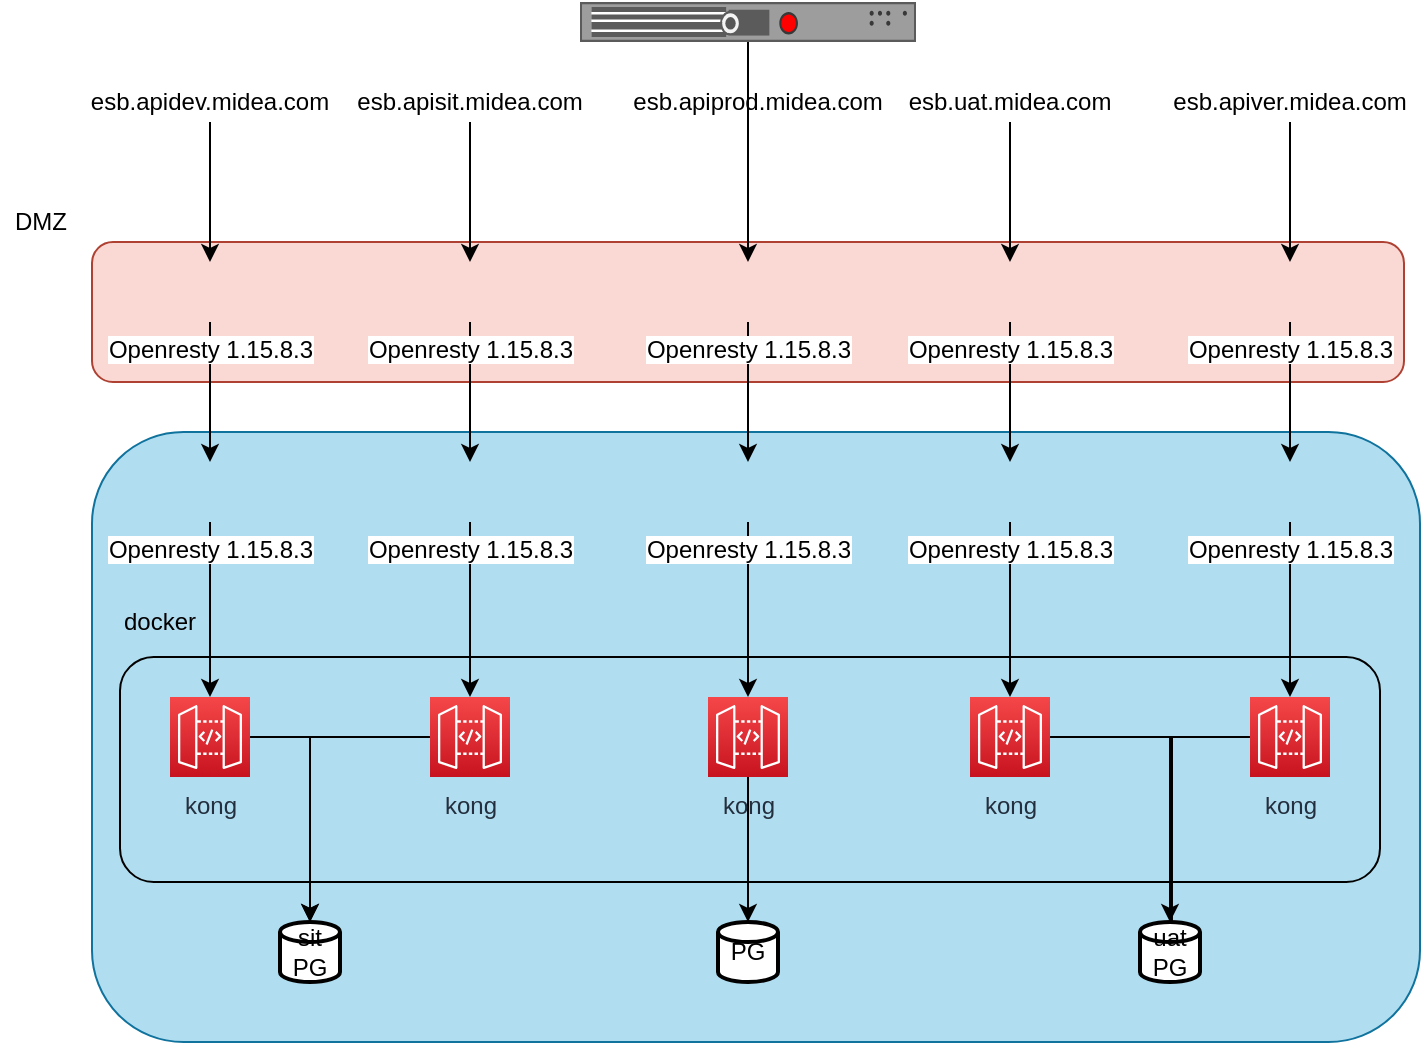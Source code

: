 <mxfile version="14.8.0" type="github">
  <diagram id="kduv379LIr5jAOSpMAY8" name="Page-1">
    <mxGraphModel dx="1426" dy="769" grid="1" gridSize="10" guides="1" tooltips="1" connect="1" arrows="1" fold="1" page="1" pageScale="1" pageWidth="827" pageHeight="1169" math="0" shadow="0">
      <root>
        <mxCell id="0" />
        <mxCell id="1" parent="0" />
        <mxCell id="IUY-bVCzfTj49yKa2Lh3-66" value="" style="rounded=1;whiteSpace=wrap;html=1;fillColor=#b1ddf0;strokeColor=#10739e;" vertex="1" parent="1">
          <mxGeometry x="76" y="235" width="664" height="305" as="geometry" />
        </mxCell>
        <mxCell id="IUY-bVCzfTj49yKa2Lh3-64" value="" style="rounded=1;whiteSpace=wrap;html=1;fillColor=#fad9d5;strokeColor=#ae4132;" vertex="1" parent="1">
          <mxGeometry x="76" y="140" width="656" height="70" as="geometry" />
        </mxCell>
        <mxCell id="IUY-bVCzfTj49yKa2Lh3-39" style="edgeStyle=orthogonalEdgeStyle;rounded=0;orthogonalLoop=1;jettySize=auto;html=1;" edge="1" parent="1" source="IUY-bVCzfTj49yKa2Lh3-29" target="IUY-bVCzfTj49yKa2Lh3-31">
          <mxGeometry relative="1" as="geometry" />
        </mxCell>
        <mxCell id="IUY-bVCzfTj49yKa2Lh3-29" value="" style="strokeColor=#666666;html=1;labelPosition=right;align=left;spacingLeft=15;shadow=0;dashed=0;outlineConnect=0;shape=mxgraph.rack.f5.arx_500;" vertex="1" parent="1">
          <mxGeometry x="320" y="20" width="168" height="20" as="geometry" />
        </mxCell>
        <mxCell id="IUY-bVCzfTj49yKa2Lh3-34" value="" style="edgeStyle=orthogonalEdgeStyle;rounded=0;orthogonalLoop=1;jettySize=auto;html=1;" edge="1" parent="1" source="IUY-bVCzfTj49yKa2Lh3-31" target="IUY-bVCzfTj49yKa2Lh3-33">
          <mxGeometry relative="1" as="geometry" />
        </mxCell>
        <mxCell id="IUY-bVCzfTj49yKa2Lh3-31" value="Openresty 1.15.8.3" style="shape=image;html=1;verticalAlign=top;verticalLabelPosition=bottom;labelBackgroundColor=#ffffff;imageAspect=0;aspect=fixed;image=https://cdn4.iconfinder.com/data/icons/logos-brands-5/24/nginx-128.png" vertex="1" parent="1">
          <mxGeometry x="389" y="150" width="30" height="30" as="geometry" />
        </mxCell>
        <mxCell id="IUY-bVCzfTj49yKa2Lh3-36" style="edgeStyle=orthogonalEdgeStyle;rounded=0;orthogonalLoop=1;jettySize=auto;html=1;" edge="1" parent="1" source="IUY-bVCzfTj49yKa2Lh3-33" target="IUY-bVCzfTj49yKa2Lh3-35">
          <mxGeometry relative="1" as="geometry" />
        </mxCell>
        <mxCell id="IUY-bVCzfTj49yKa2Lh3-33" value="Openresty 1.15.8.3" style="shape=image;html=1;verticalAlign=top;verticalLabelPosition=bottom;labelBackgroundColor=#ffffff;imageAspect=0;aspect=fixed;image=https://cdn4.iconfinder.com/data/icons/logos-brands-5/24/nginx-128.png" vertex="1" parent="1">
          <mxGeometry x="389" y="250" width="30" height="30" as="geometry" />
        </mxCell>
        <mxCell id="IUY-bVCzfTj49yKa2Lh3-38" style="edgeStyle=orthogonalEdgeStyle;rounded=0;orthogonalLoop=1;jettySize=auto;html=1;" edge="1" parent="1" source="IUY-bVCzfTj49yKa2Lh3-35" target="IUY-bVCzfTj49yKa2Lh3-37">
          <mxGeometry relative="1" as="geometry" />
        </mxCell>
        <mxCell id="IUY-bVCzfTj49yKa2Lh3-35" value="kong" style="points=[[0,0,0],[0.25,0,0],[0.5,0,0],[0.75,0,0],[1,0,0],[0,1,0],[0.25,1,0],[0.5,1,0],[0.75,1,0],[1,1,0],[0,0.25,0],[0,0.5,0],[0,0.75,0],[1,0.25,0],[1,0.5,0],[1,0.75,0]];outlineConnect=0;fontColor=#232F3E;gradientColor=#F54749;gradientDirection=north;fillColor=#C7131F;strokeColor=#ffffff;dashed=0;verticalLabelPosition=bottom;verticalAlign=top;align=center;html=1;fontSize=12;fontStyle=0;aspect=fixed;shape=mxgraph.aws4.resourceIcon;resIcon=mxgraph.aws4.api_gateway;" vertex="1" parent="1">
          <mxGeometry x="384" y="367.5" width="40" height="40" as="geometry" />
        </mxCell>
        <mxCell id="IUY-bVCzfTj49yKa2Lh3-37" value="PG" style="strokeWidth=2;html=1;shape=mxgraph.flowchart.database;whiteSpace=wrap;" vertex="1" parent="1">
          <mxGeometry x="389" y="480" width="30" height="30" as="geometry" />
        </mxCell>
        <mxCell id="IUY-bVCzfTj49yKa2Lh3-69" style="edgeStyle=orthogonalEdgeStyle;rounded=0;orthogonalLoop=1;jettySize=auto;html=1;entryX=0.5;entryY=0;entryDx=0;entryDy=0;" edge="1" parent="1" source="IUY-bVCzfTj49yKa2Lh3-40" target="IUY-bVCzfTj49yKa2Lh3-48">
          <mxGeometry relative="1" as="geometry" />
        </mxCell>
        <mxCell id="IUY-bVCzfTj49yKa2Lh3-40" value="Openresty 1.15.8.3" style="shape=image;html=1;verticalAlign=top;verticalLabelPosition=bottom;labelBackgroundColor=#ffffff;imageAspect=0;aspect=fixed;image=https://cdn4.iconfinder.com/data/icons/logos-brands-5/24/nginx-128.png" vertex="1" parent="1">
          <mxGeometry x="520" y="150" width="30" height="30" as="geometry" />
        </mxCell>
        <mxCell id="IUY-bVCzfTj49yKa2Lh3-70" style="edgeStyle=orthogonalEdgeStyle;rounded=0;orthogonalLoop=1;jettySize=auto;html=1;" edge="1" parent="1" source="IUY-bVCzfTj49yKa2Lh3-41" target="IUY-bVCzfTj49yKa2Lh3-49">
          <mxGeometry relative="1" as="geometry" />
        </mxCell>
        <mxCell id="IUY-bVCzfTj49yKa2Lh3-41" value="Openresty 1.15.8.3" style="shape=image;html=1;verticalAlign=top;verticalLabelPosition=bottom;labelBackgroundColor=#ffffff;imageAspect=0;aspect=fixed;image=https://cdn4.iconfinder.com/data/icons/logos-brands-5/24/nginx-128.png" vertex="1" parent="1">
          <mxGeometry x="660" y="150" width="30" height="30" as="geometry" />
        </mxCell>
        <mxCell id="IUY-bVCzfTj49yKa2Lh3-68" style="edgeStyle=orthogonalEdgeStyle;rounded=0;orthogonalLoop=1;jettySize=auto;html=1;" edge="1" parent="1" source="IUY-bVCzfTj49yKa2Lh3-44" target="IUY-bVCzfTj49yKa2Lh3-46">
          <mxGeometry relative="1" as="geometry" />
        </mxCell>
        <mxCell id="IUY-bVCzfTj49yKa2Lh3-44" value="Openresty 1.15.8.3" style="shape=image;html=1;verticalAlign=top;verticalLabelPosition=bottom;labelBackgroundColor=#ffffff;imageAspect=0;aspect=fixed;image=https://cdn4.iconfinder.com/data/icons/logos-brands-5/24/nginx-128.png" vertex="1" parent="1">
          <mxGeometry x="250" y="150" width="30" height="30" as="geometry" />
        </mxCell>
        <mxCell id="IUY-bVCzfTj49yKa2Lh3-67" style="edgeStyle=orthogonalEdgeStyle;rounded=0;orthogonalLoop=1;jettySize=auto;html=1;" edge="1" parent="1" source="IUY-bVCzfTj49yKa2Lh3-45" target="IUY-bVCzfTj49yKa2Lh3-47">
          <mxGeometry relative="1" as="geometry" />
        </mxCell>
        <mxCell id="IUY-bVCzfTj49yKa2Lh3-45" value="Openresty 1.15.8.3" style="shape=image;html=1;verticalAlign=top;verticalLabelPosition=bottom;labelBackgroundColor=#ffffff;imageAspect=0;aspect=fixed;image=https://cdn4.iconfinder.com/data/icons/logos-brands-5/24/nginx-128.png" vertex="1" parent="1">
          <mxGeometry x="120" y="150" width="30" height="30" as="geometry" />
        </mxCell>
        <mxCell id="IUY-bVCzfTj49yKa2Lh3-73" style="edgeStyle=orthogonalEdgeStyle;rounded=0;orthogonalLoop=1;jettySize=auto;html=1;" edge="1" parent="1" source="IUY-bVCzfTj49yKa2Lh3-46" target="IUY-bVCzfTj49yKa2Lh3-50">
          <mxGeometry relative="1" as="geometry" />
        </mxCell>
        <mxCell id="IUY-bVCzfTj49yKa2Lh3-46" value="Openresty 1.15.8.3" style="shape=image;html=1;verticalAlign=top;verticalLabelPosition=bottom;labelBackgroundColor=#ffffff;imageAspect=0;aspect=fixed;image=https://cdn4.iconfinder.com/data/icons/logos-brands-5/24/nginx-128.png" vertex="1" parent="1">
          <mxGeometry x="250" y="250" width="30" height="30" as="geometry" />
        </mxCell>
        <mxCell id="IUY-bVCzfTj49yKa2Lh3-74" style="edgeStyle=orthogonalEdgeStyle;rounded=0;orthogonalLoop=1;jettySize=auto;html=1;" edge="1" parent="1" source="IUY-bVCzfTj49yKa2Lh3-47" target="IUY-bVCzfTj49yKa2Lh3-51">
          <mxGeometry relative="1" as="geometry" />
        </mxCell>
        <mxCell id="IUY-bVCzfTj49yKa2Lh3-47" value="Openresty 1.15.8.3" style="shape=image;html=1;verticalAlign=top;verticalLabelPosition=bottom;labelBackgroundColor=#ffffff;imageAspect=0;aspect=fixed;image=https://cdn4.iconfinder.com/data/icons/logos-brands-5/24/nginx-128.png" vertex="1" parent="1">
          <mxGeometry x="120" y="250" width="30" height="30" as="geometry" />
        </mxCell>
        <mxCell id="IUY-bVCzfTj49yKa2Lh3-72" style="edgeStyle=orthogonalEdgeStyle;rounded=0;orthogonalLoop=1;jettySize=auto;html=1;" edge="1" parent="1" source="IUY-bVCzfTj49yKa2Lh3-48" target="IUY-bVCzfTj49yKa2Lh3-52">
          <mxGeometry relative="1" as="geometry" />
        </mxCell>
        <mxCell id="IUY-bVCzfTj49yKa2Lh3-48" value="Openresty 1.15.8.3" style="shape=image;html=1;verticalAlign=top;verticalLabelPosition=bottom;labelBackgroundColor=#ffffff;imageAspect=0;aspect=fixed;image=https://cdn4.iconfinder.com/data/icons/logos-brands-5/24/nginx-128.png" vertex="1" parent="1">
          <mxGeometry x="520" y="250" width="30" height="30" as="geometry" />
        </mxCell>
        <mxCell id="IUY-bVCzfTj49yKa2Lh3-71" style="edgeStyle=orthogonalEdgeStyle;rounded=0;orthogonalLoop=1;jettySize=auto;html=1;" edge="1" parent="1" source="IUY-bVCzfTj49yKa2Lh3-49" target="IUY-bVCzfTj49yKa2Lh3-53">
          <mxGeometry relative="1" as="geometry" />
        </mxCell>
        <mxCell id="IUY-bVCzfTj49yKa2Lh3-49" value="Openresty 1.15.8.3" style="shape=image;html=1;verticalAlign=top;verticalLabelPosition=bottom;labelBackgroundColor=#ffffff;imageAspect=0;aspect=fixed;image=https://cdn4.iconfinder.com/data/icons/logos-brands-5/24/nginx-128.png" vertex="1" parent="1">
          <mxGeometry x="660" y="250" width="30" height="30" as="geometry" />
        </mxCell>
        <mxCell id="IUY-bVCzfTj49yKa2Lh3-63" style="edgeStyle=orthogonalEdgeStyle;rounded=0;orthogonalLoop=1;jettySize=auto;html=1;entryX=0.5;entryY=0;entryDx=0;entryDy=0;entryPerimeter=0;" edge="1" parent="1" source="IUY-bVCzfTj49yKa2Lh3-50" target="IUY-bVCzfTj49yKa2Lh3-56">
          <mxGeometry relative="1" as="geometry" />
        </mxCell>
        <mxCell id="IUY-bVCzfTj49yKa2Lh3-50" value="kong" style="points=[[0,0,0],[0.25,0,0],[0.5,0,0],[0.75,0,0],[1,0,0],[0,1,0],[0.25,1,0],[0.5,1,0],[0.75,1,0],[1,1,0],[0,0.25,0],[0,0.5,0],[0,0.75,0],[1,0.25,0],[1,0.5,0],[1,0.75,0]];outlineConnect=0;fontColor=#232F3E;gradientColor=#F54749;gradientDirection=north;fillColor=#C7131F;strokeColor=#ffffff;dashed=0;verticalLabelPosition=bottom;verticalAlign=top;align=center;html=1;fontSize=12;fontStyle=0;aspect=fixed;shape=mxgraph.aws4.resourceIcon;resIcon=mxgraph.aws4.api_gateway;" vertex="1" parent="1">
          <mxGeometry x="245" y="367.5" width="40" height="40" as="geometry" />
        </mxCell>
        <mxCell id="IUY-bVCzfTj49yKa2Lh3-62" style="edgeStyle=orthogonalEdgeStyle;rounded=0;orthogonalLoop=1;jettySize=auto;html=1;entryX=0.5;entryY=0;entryDx=0;entryDy=0;entryPerimeter=0;" edge="1" parent="1" source="IUY-bVCzfTj49yKa2Lh3-51" target="IUY-bVCzfTj49yKa2Lh3-56">
          <mxGeometry relative="1" as="geometry" />
        </mxCell>
        <mxCell id="IUY-bVCzfTj49yKa2Lh3-51" value="kong" style="points=[[0,0,0],[0.25,0,0],[0.5,0,0],[0.75,0,0],[1,0,0],[0,1,0],[0.25,1,0],[0.5,1,0],[0.75,1,0],[1,1,0],[0,0.25,0],[0,0.5,0],[0,0.75,0],[1,0.25,0],[1,0.5,0],[1,0.75,0]];outlineConnect=0;fontColor=#232F3E;gradientColor=#F54749;gradientDirection=north;fillColor=#C7131F;strokeColor=#ffffff;dashed=0;verticalLabelPosition=bottom;verticalAlign=top;align=center;html=1;fontSize=12;fontStyle=0;aspect=fixed;shape=mxgraph.aws4.resourceIcon;resIcon=mxgraph.aws4.api_gateway;" vertex="1" parent="1">
          <mxGeometry x="115" y="367.5" width="40" height="40" as="geometry" />
        </mxCell>
        <mxCell id="IUY-bVCzfTj49yKa2Lh3-60" style="edgeStyle=orthogonalEdgeStyle;rounded=0;orthogonalLoop=1;jettySize=auto;html=1;entryX=0.533;entryY=0.333;entryDx=0;entryDy=0;entryPerimeter=0;" edge="1" parent="1" source="IUY-bVCzfTj49yKa2Lh3-52" target="IUY-bVCzfTj49yKa2Lh3-57">
          <mxGeometry relative="1" as="geometry" />
        </mxCell>
        <mxCell id="IUY-bVCzfTj49yKa2Lh3-52" value="kong" style="points=[[0,0,0],[0.25,0,0],[0.5,0,0],[0.75,0,0],[1,0,0],[0,1,0],[0.25,1,0],[0.5,1,0],[0.75,1,0],[1,1,0],[0,0.25,0],[0,0.5,0],[0,0.75,0],[1,0.25,0],[1,0.5,0],[1,0.75,0]];outlineConnect=0;fontColor=#232F3E;gradientColor=#F54749;gradientDirection=north;fillColor=#C7131F;strokeColor=#ffffff;dashed=0;verticalLabelPosition=bottom;verticalAlign=top;align=center;html=1;fontSize=12;fontStyle=0;aspect=fixed;shape=mxgraph.aws4.resourceIcon;resIcon=mxgraph.aws4.api_gateway;" vertex="1" parent="1">
          <mxGeometry x="515" y="367.5" width="40" height="40" as="geometry" />
        </mxCell>
        <mxCell id="IUY-bVCzfTj49yKa2Lh3-61" style="edgeStyle=orthogonalEdgeStyle;rounded=0;orthogonalLoop=1;jettySize=auto;html=1;" edge="1" parent="1" source="IUY-bVCzfTj49yKa2Lh3-53" target="IUY-bVCzfTj49yKa2Lh3-57">
          <mxGeometry relative="1" as="geometry" />
        </mxCell>
        <mxCell id="IUY-bVCzfTj49yKa2Lh3-53" value="kong" style="points=[[0,0,0],[0.25,0,0],[0.5,0,0],[0.75,0,0],[1,0,0],[0,1,0],[0.25,1,0],[0.5,1,0],[0.75,1,0],[1,1,0],[0,0.25,0],[0,0.5,0],[0,0.75,0],[1,0.25,0],[1,0.5,0],[1,0.75,0]];outlineConnect=0;fontColor=#232F3E;gradientColor=#F54749;gradientDirection=north;fillColor=#C7131F;strokeColor=#ffffff;dashed=0;verticalLabelPosition=bottom;verticalAlign=top;align=center;html=1;fontSize=12;fontStyle=0;aspect=fixed;shape=mxgraph.aws4.resourceIcon;resIcon=mxgraph.aws4.api_gateway;" vertex="1" parent="1">
          <mxGeometry x="655" y="367.5" width="40" height="40" as="geometry" />
        </mxCell>
        <mxCell id="IUY-bVCzfTj49yKa2Lh3-56" value="sit&lt;br&gt;PG" style="strokeWidth=2;html=1;shape=mxgraph.flowchart.database;whiteSpace=wrap;" vertex="1" parent="1">
          <mxGeometry x="170" y="480" width="30" height="30" as="geometry" />
        </mxCell>
        <mxCell id="IUY-bVCzfTj49yKa2Lh3-57" value="uat&lt;br&gt;PG" style="strokeWidth=2;html=1;shape=mxgraph.flowchart.database;whiteSpace=wrap;" vertex="1" parent="1">
          <mxGeometry x="600" y="480" width="30" height="30" as="geometry" />
        </mxCell>
        <mxCell id="IUY-bVCzfTj49yKa2Lh3-65" value="DMZ" style="text;html=1;align=center;verticalAlign=middle;resizable=0;points=[];autosize=1;strokeColor=none;" vertex="1" parent="1">
          <mxGeometry x="30" y="120" width="40" height="20" as="geometry" />
        </mxCell>
        <mxCell id="IUY-bVCzfTj49yKa2Lh3-75" value="" style="rounded=1;whiteSpace=wrap;html=1;fillColor=none;" vertex="1" parent="1">
          <mxGeometry x="90" y="347.5" width="630" height="112.5" as="geometry" />
        </mxCell>
        <mxCell id="IUY-bVCzfTj49yKa2Lh3-76" value="docker" style="text;html=1;strokeColor=none;fillColor=none;align=center;verticalAlign=middle;whiteSpace=wrap;rounded=0;" vertex="1" parent="1">
          <mxGeometry x="90" y="320" width="40" height="20" as="geometry" />
        </mxCell>
        <mxCell id="IUY-bVCzfTj49yKa2Lh3-89" style="edgeStyle=orthogonalEdgeStyle;rounded=0;orthogonalLoop=1;jettySize=auto;html=1;" edge="1" parent="1" source="IUY-bVCzfTj49yKa2Lh3-79" target="IUY-bVCzfTj49yKa2Lh3-45">
          <mxGeometry relative="1" as="geometry" />
        </mxCell>
        <mxCell id="IUY-bVCzfTj49yKa2Lh3-79" value="esb.apidev.midea.com" style="text;html=1;strokeColor=none;fillColor=none;align=center;verticalAlign=middle;whiteSpace=wrap;rounded=0;" vertex="1" parent="1">
          <mxGeometry x="115" y="60" width="40" height="20" as="geometry" />
        </mxCell>
        <mxCell id="IUY-bVCzfTj49yKa2Lh3-90" style="edgeStyle=orthogonalEdgeStyle;rounded=0;orthogonalLoop=1;jettySize=auto;html=1;" edge="1" parent="1" source="IUY-bVCzfTj49yKa2Lh3-80" target="IUY-bVCzfTj49yKa2Lh3-44">
          <mxGeometry relative="1" as="geometry" />
        </mxCell>
        <mxCell id="IUY-bVCzfTj49yKa2Lh3-80" value="esb.apisit.midea.com" style="text;html=1;strokeColor=none;fillColor=none;align=center;verticalAlign=middle;whiteSpace=wrap;rounded=0;" vertex="1" parent="1">
          <mxGeometry x="245" y="60" width="40" height="20" as="geometry" />
        </mxCell>
        <mxCell id="IUY-bVCzfTj49yKa2Lh3-83" value="esb.apiprod.midea.com" style="text;html=1;strokeColor=none;fillColor=none;align=center;verticalAlign=middle;whiteSpace=wrap;rounded=0;" vertex="1" parent="1">
          <mxGeometry x="389" y="60" width="40" height="20" as="geometry" />
        </mxCell>
        <mxCell id="IUY-bVCzfTj49yKa2Lh3-87" style="edgeStyle=orthogonalEdgeStyle;rounded=0;orthogonalLoop=1;jettySize=auto;html=1;" edge="1" parent="1" source="IUY-bVCzfTj49yKa2Lh3-84" target="IUY-bVCzfTj49yKa2Lh3-40">
          <mxGeometry relative="1" as="geometry" />
        </mxCell>
        <mxCell id="IUY-bVCzfTj49yKa2Lh3-84" value="esb.uat.midea.com" style="text;html=1;strokeColor=none;fillColor=none;align=center;verticalAlign=middle;whiteSpace=wrap;rounded=0;" vertex="1" parent="1">
          <mxGeometry x="515" y="60" width="40" height="20" as="geometry" />
        </mxCell>
        <mxCell id="IUY-bVCzfTj49yKa2Lh3-86" style="edgeStyle=orthogonalEdgeStyle;rounded=0;orthogonalLoop=1;jettySize=auto;html=1;entryX=0.5;entryY=0;entryDx=0;entryDy=0;" edge="1" parent="1" source="IUY-bVCzfTj49yKa2Lh3-85" target="IUY-bVCzfTj49yKa2Lh3-41">
          <mxGeometry relative="1" as="geometry" />
        </mxCell>
        <mxCell id="IUY-bVCzfTj49yKa2Lh3-85" value="esb.apiver.midea.com" style="text;html=1;strokeColor=none;fillColor=none;align=center;verticalAlign=middle;whiteSpace=wrap;rounded=0;" vertex="1" parent="1">
          <mxGeometry x="655" y="60" width="40" height="20" as="geometry" />
        </mxCell>
      </root>
    </mxGraphModel>
  </diagram>
</mxfile>
